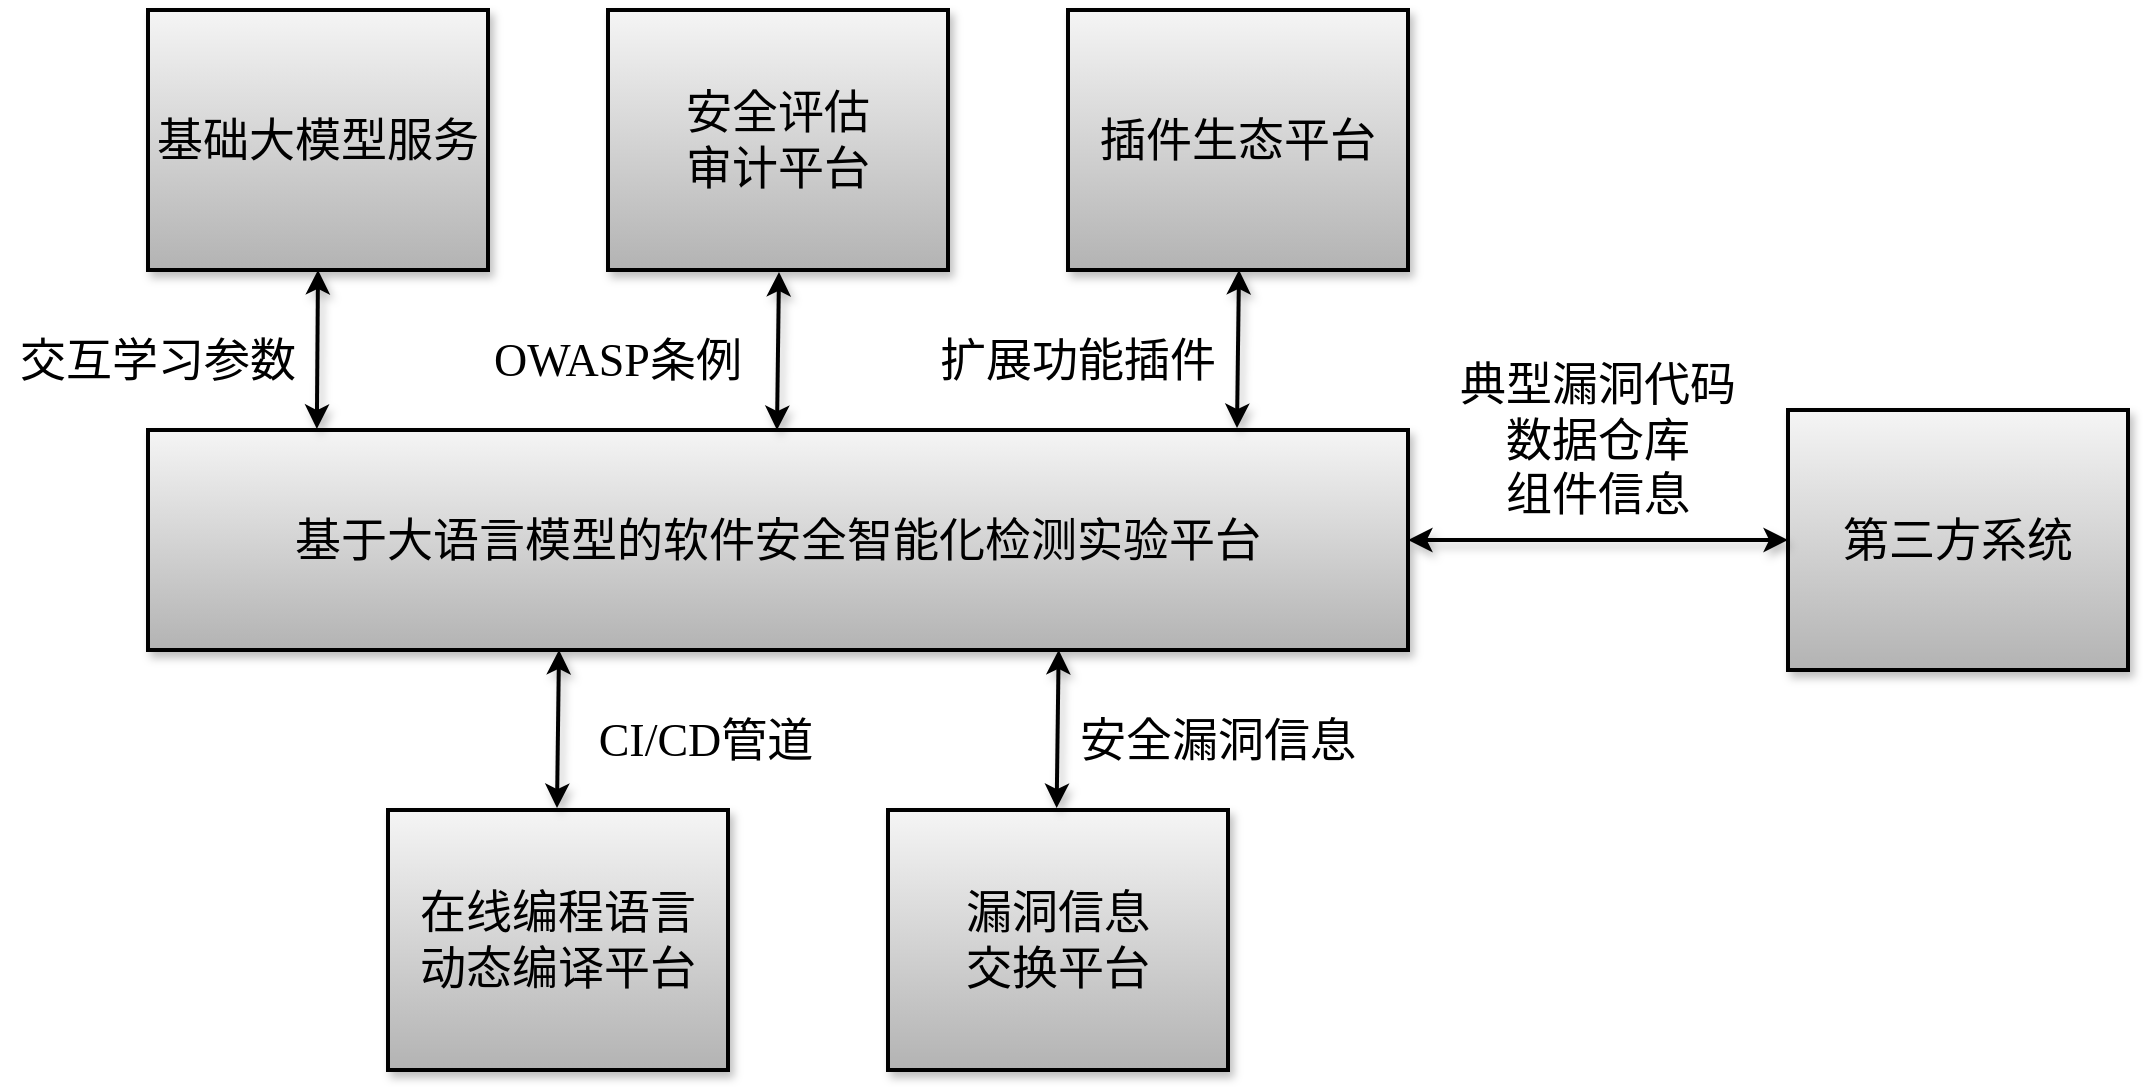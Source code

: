 <mxfile version="24.3.1" type="github">
  <diagram name="第 1 页" id="OOGk4Edy30xpu0UF8dnH">
    <mxGraphModel dx="1930" dy="793" grid="1" gridSize="10" guides="1" tooltips="1" connect="1" arrows="1" fold="1" page="1" pageScale="1" pageWidth="827" pageHeight="1169" math="0" shadow="0">
      <root>
        <mxCell id="0" />
        <mxCell id="1" parent="0" />
        <mxCell id="JbQsOzcozaR5X5bZgTiB-1" value="基于大语言模型的软件安全智能化检测实验平台" style="rounded=0;whiteSpace=wrap;html=1;fillColor=#f5f5f5;strokeWidth=2;fontFamily=宋体;fontSize=23;fillStyle=dots;gradientColor=#b3b3b3;strokeColor=#000000;shadow=1;" vertex="1" parent="1">
          <mxGeometry x="60" y="220" width="630" height="110" as="geometry" />
        </mxCell>
        <mxCell id="JbQsOzcozaR5X5bZgTiB-2" value="在线编程语言&lt;div&gt;动态编译平台&lt;/div&gt;" style="rounded=0;whiteSpace=wrap;html=1;fillColor=#f5f5f5;strokeWidth=2;fontFamily=宋体;fontSize=23;fillStyle=dots;gradientColor=#b3b3b3;strokeColor=#000000;shadow=1;" vertex="1" parent="1">
          <mxGeometry x="180" y="410" width="170" height="130" as="geometry" />
        </mxCell>
        <mxCell id="JbQsOzcozaR5X5bZgTiB-4" value="漏洞信息&lt;div&gt;交换平台&lt;/div&gt;" style="rounded=0;whiteSpace=wrap;html=1;fillColor=#f5f5f5;strokeWidth=2;fontFamily=宋体;fontSize=23;fillStyle=dots;gradientColor=#b3b3b3;strokeColor=#000000;shadow=1;" vertex="1" parent="1">
          <mxGeometry x="430" y="410" width="170" height="130" as="geometry" />
        </mxCell>
        <mxCell id="JbQsOzcozaR5X5bZgTiB-5" value="基础大模型服务" style="rounded=0;whiteSpace=wrap;html=1;fillColor=#f5f5f5;strokeWidth=2;fontFamily=宋体;fontSize=23;fillStyle=dots;gradientColor=#b3b3b3;strokeColor=#000000;shadow=1;" vertex="1" parent="1">
          <mxGeometry x="60" y="10" width="170" height="130" as="geometry" />
        </mxCell>
        <mxCell id="JbQsOzcozaR5X5bZgTiB-6" value="安全评估&lt;br&gt;审计平台" style="rounded=0;whiteSpace=wrap;html=1;fillColor=#f5f5f5;strokeWidth=2;fontFamily=宋体;fontSize=23;fillStyle=dots;gradientColor=#b3b3b3;strokeColor=#000000;shadow=1;" vertex="1" parent="1">
          <mxGeometry x="290" y="10" width="170" height="130" as="geometry" />
        </mxCell>
        <mxCell id="JbQsOzcozaR5X5bZgTiB-7" value="插件生态平台" style="rounded=0;whiteSpace=wrap;html=1;fillColor=#f5f5f5;strokeWidth=2;fontFamily=宋体;fontSize=23;fillStyle=dots;gradientColor=#b3b3b3;strokeColor=#000000;shadow=1;" vertex="1" parent="1">
          <mxGeometry x="520" y="10" width="170" height="130" as="geometry" />
        </mxCell>
        <mxCell id="JbQsOzcozaR5X5bZgTiB-8" value="第三方系统" style="rounded=0;whiteSpace=wrap;html=1;fillColor=#f5f5f5;strokeWidth=2;fontFamily=宋体;fontSize=23;fillStyle=dots;gradientColor=#b3b3b3;strokeColor=#000000;shadow=1;" vertex="1" parent="1">
          <mxGeometry x="880" y="210" width="170" height="130" as="geometry" />
        </mxCell>
        <mxCell id="JbQsOzcozaR5X5bZgTiB-9" value="" style="endArrow=classic;startArrow=classic;html=1;rounded=0;entryX=0.5;entryY=1;entryDx=0;entryDy=0;exitX=0.134;exitY=-0.005;exitDx=0;exitDy=0;exitPerimeter=0;strokeWidth=2;shadow=1;" edge="1" parent="1" source="JbQsOzcozaR5X5bZgTiB-1" target="JbQsOzcozaR5X5bZgTiB-5">
          <mxGeometry width="50" height="50" relative="1" as="geometry">
            <mxPoint x="120" y="210" as="sourcePoint" />
            <mxPoint x="170" y="160" as="targetPoint" />
          </mxGeometry>
        </mxCell>
        <mxCell id="JbQsOzcozaR5X5bZgTiB-10" value="" style="endArrow=classic;startArrow=classic;html=1;rounded=0;entryX=0.5;entryY=1;entryDx=0;entryDy=0;exitX=0.134;exitY=-0.005;exitDx=0;exitDy=0;exitPerimeter=0;strokeWidth=2;shadow=1;" edge="1" parent="1">
          <mxGeometry width="50" height="50" relative="1" as="geometry">
            <mxPoint x="374.5" y="220" as="sourcePoint" />
            <mxPoint x="375.5" y="141" as="targetPoint" />
          </mxGeometry>
        </mxCell>
        <mxCell id="JbQsOzcozaR5X5bZgTiB-11" value="" style="endArrow=classic;startArrow=classic;html=1;rounded=0;entryX=0.5;entryY=1;entryDx=0;entryDy=0;exitX=0.134;exitY=-0.005;exitDx=0;exitDy=0;exitPerimeter=0;strokeWidth=2;shadow=1;" edge="1" parent="1">
          <mxGeometry width="50" height="50" relative="1" as="geometry">
            <mxPoint x="604.5" y="219" as="sourcePoint" />
            <mxPoint x="605.5" y="140" as="targetPoint" />
          </mxGeometry>
        </mxCell>
        <mxCell id="JbQsOzcozaR5X5bZgTiB-12" value="" style="endArrow=classic;startArrow=classic;html=1;rounded=0;entryX=0.5;entryY=1;entryDx=0;entryDy=0;exitX=0.134;exitY=-0.005;exitDx=0;exitDy=0;exitPerimeter=0;strokeWidth=2;shadow=1;" edge="1" parent="1">
          <mxGeometry width="50" height="50" relative="1" as="geometry">
            <mxPoint x="264.5" y="409" as="sourcePoint" />
            <mxPoint x="265.5" y="330" as="targetPoint" />
          </mxGeometry>
        </mxCell>
        <mxCell id="JbQsOzcozaR5X5bZgTiB-14" value="" style="endArrow=classic;startArrow=classic;html=1;rounded=0;entryX=0.5;entryY=1;entryDx=0;entryDy=0;exitX=0.134;exitY=-0.005;exitDx=0;exitDy=0;exitPerimeter=0;strokeWidth=2;shadow=1;" edge="1" parent="1">
          <mxGeometry width="50" height="50" relative="1" as="geometry">
            <mxPoint x="514.33" y="409" as="sourcePoint" />
            <mxPoint x="515.33" y="330" as="targetPoint" />
          </mxGeometry>
        </mxCell>
        <mxCell id="JbQsOzcozaR5X5bZgTiB-15" value="" style="endArrow=classic;startArrow=classic;html=1;rounded=0;entryX=0;entryY=0.5;entryDx=0;entryDy=0;exitX=1;exitY=0.5;exitDx=0;exitDy=0;strokeWidth=2;shadow=1;" edge="1" parent="1" source="JbQsOzcozaR5X5bZgTiB-1" target="JbQsOzcozaR5X5bZgTiB-8">
          <mxGeometry width="50" height="50" relative="1" as="geometry">
            <mxPoint x="700" y="249" as="sourcePoint" />
            <mxPoint x="701" y="170" as="targetPoint" />
          </mxGeometry>
        </mxCell>
        <mxCell id="JbQsOzcozaR5X5bZgTiB-16" value="交互学习参数" style="text;html=1;align=center;verticalAlign=middle;whiteSpace=wrap;rounded=0;fontSize=23;fontFamily=宋体;shadow=1;" vertex="1" parent="1">
          <mxGeometry x="-10" y="170" width="150" height="30" as="geometry" />
        </mxCell>
        <mxCell id="JbQsOzcozaR5X5bZgTiB-17" value="&lt;font face=&quot;Times New Roman&quot;&gt;OWASP&lt;/font&gt;条例" style="text;html=1;align=center;verticalAlign=middle;whiteSpace=wrap;rounded=0;fontSize=23;fontFamily=宋体;shadow=1;" vertex="1" parent="1">
          <mxGeometry x="220" y="170" width="150" height="30" as="geometry" />
        </mxCell>
        <mxCell id="JbQsOzcozaR5X5bZgTiB-18" value="&lt;font&gt;扩展功能插件&lt;/font&gt;" style="text;html=1;align=center;verticalAlign=middle;whiteSpace=wrap;rounded=0;fontSize=23;fontFamily=宋体;shadow=1;" vertex="1" parent="1">
          <mxGeometry x="450" y="170" width="150" height="30" as="geometry" />
        </mxCell>
        <mxCell id="JbQsOzcozaR5X5bZgTiB-19" value="典型漏洞代码&lt;div&gt;数据仓库&lt;/div&gt;&lt;div&gt;组件信息&lt;/div&gt;" style="text;html=1;align=center;verticalAlign=middle;whiteSpace=wrap;rounded=0;fontSize=23;fontFamily=宋体;shadow=1;" vertex="1" parent="1">
          <mxGeometry x="710" y="180" width="150" height="90" as="geometry" />
        </mxCell>
        <mxCell id="JbQsOzcozaR5X5bZgTiB-20" value="安全漏洞信息" style="text;html=1;align=center;verticalAlign=middle;whiteSpace=wrap;rounded=0;fontSize=23;fontFamily=宋体;shadow=1;" vertex="1" parent="1">
          <mxGeometry x="520" y="360" width="150" height="30" as="geometry" />
        </mxCell>
        <mxCell id="JbQsOzcozaR5X5bZgTiB-21" value="&lt;font face=&quot;Times New Roman&quot;&gt;CI/CD&lt;/font&gt;管道" style="text;html=1;align=center;verticalAlign=middle;whiteSpace=wrap;rounded=0;fontSize=23;fontFamily=宋体;shadow=1;" vertex="1" parent="1">
          <mxGeometry x="264" y="360" width="150" height="30" as="geometry" />
        </mxCell>
      </root>
    </mxGraphModel>
  </diagram>
</mxfile>
